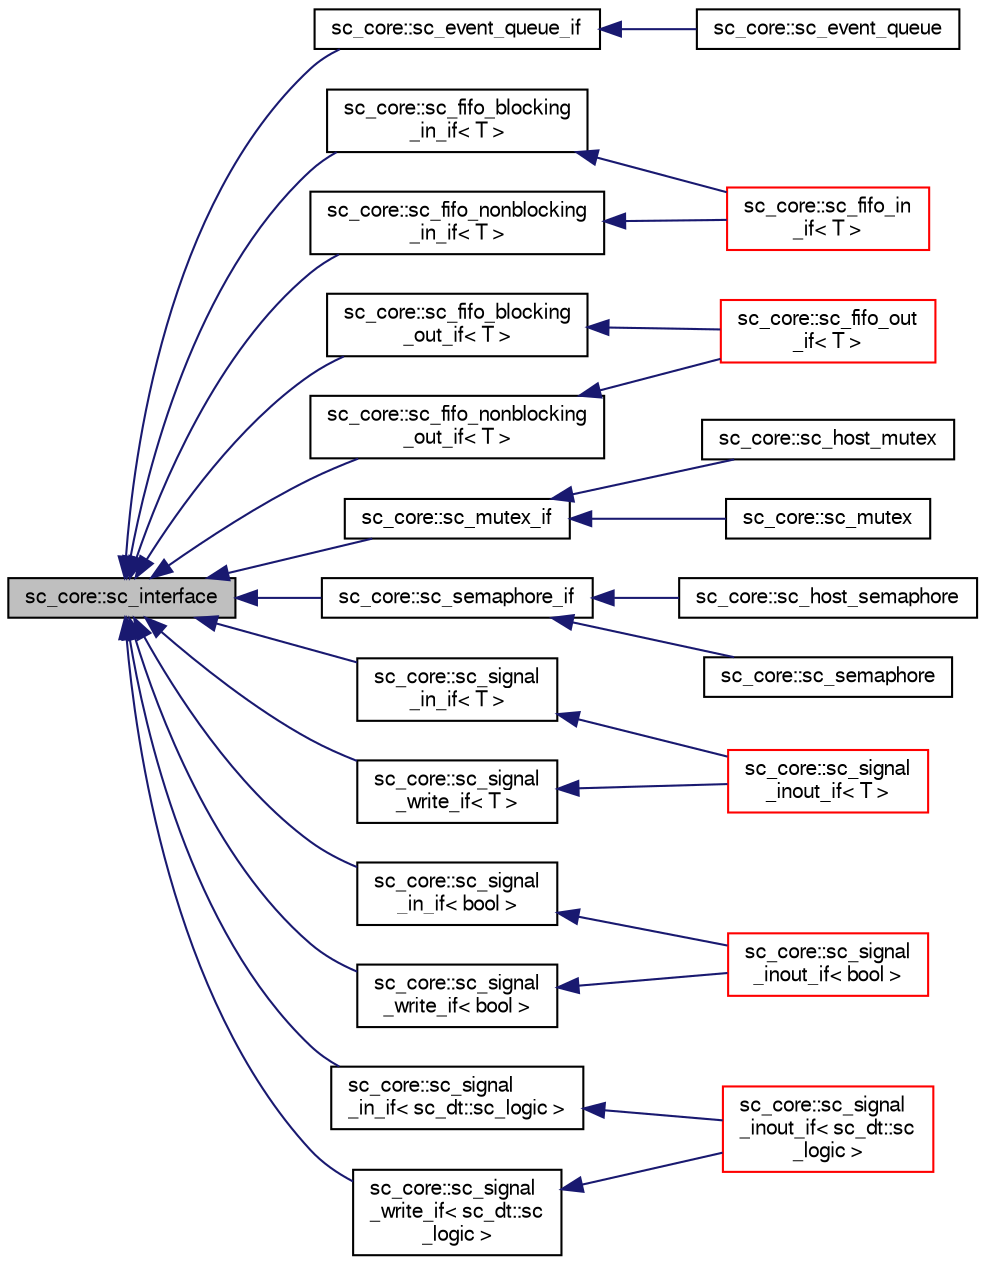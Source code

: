 digraph "sc_core::sc_interface"
{
  edge [fontname="FreeSans",fontsize="10",labelfontname="FreeSans",labelfontsize="10"];
  node [fontname="FreeSans",fontsize="10",shape=record];
  rankdir="LR";
  Node0 [label="sc_core::sc_interface",height=0.2,width=0.4,color="black", fillcolor="grey75", style="filled", fontcolor="black"];
  Node0 -> Node1 [dir="back",color="midnightblue",fontsize="10",style="solid",fontname="FreeSans"];
  Node1 [label="sc_core::sc_event_queue_if",height=0.2,width=0.4,color="black", fillcolor="white", style="filled",URL="$a01132.html"];
  Node1 -> Node2 [dir="back",color="midnightblue",fontsize="10",style="solid",fontname="FreeSans"];
  Node2 [label="sc_core::sc_event_queue",height=0.2,width=0.4,color="black", fillcolor="white", style="filled",URL="$a01136.html"];
  Node0 -> Node3 [dir="back",color="midnightblue",fontsize="10",style="solid",fontname="FreeSans"];
  Node3 [label="sc_core::sc_fifo_blocking\l_in_if\< T \>",height=0.2,width=0.4,color="black", fillcolor="white", style="filled",URL="$a01160.html"];
  Node3 -> Node4 [dir="back",color="midnightblue",fontsize="10",style="solid",fontname="FreeSans"];
  Node4 [label="sc_core::sc_fifo_in\l_if\< T \>",height=0.2,width=0.4,color="red", fillcolor="white", style="filled",URL="$a01164.html"];
  Node0 -> Node6 [dir="back",color="midnightblue",fontsize="10",style="solid",fontname="FreeSans"];
  Node6 [label="sc_core::sc_fifo_blocking\l_out_if\< T \>",height=0.2,width=0.4,color="black", fillcolor="white", style="filled",URL="$a01172.html"];
  Node6 -> Node7 [dir="back",color="midnightblue",fontsize="10",style="solid",fontname="FreeSans"];
  Node7 [label="sc_core::sc_fifo_out\l_if\< T \>",height=0.2,width=0.4,color="red", fillcolor="white", style="filled",URL="$a01176.html"];
  Node0 -> Node8 [dir="back",color="midnightblue",fontsize="10",style="solid",fontname="FreeSans"];
  Node8 [label="sc_core::sc_fifo_nonblocking\l_in_if\< T \>",height=0.2,width=0.4,color="black", fillcolor="white", style="filled",URL="$a01156.html"];
  Node8 -> Node4 [dir="back",color="midnightblue",fontsize="10",style="solid",fontname="FreeSans"];
  Node0 -> Node9 [dir="back",color="midnightblue",fontsize="10",style="solid",fontname="FreeSans"];
  Node9 [label="sc_core::sc_fifo_nonblocking\l_out_if\< T \>",height=0.2,width=0.4,color="black", fillcolor="white", style="filled",URL="$a01168.html"];
  Node9 -> Node7 [dir="back",color="midnightblue",fontsize="10",style="solid",fontname="FreeSans"];
  Node0 -> Node10 [dir="back",color="midnightblue",fontsize="10",style="solid",fontname="FreeSans"];
  Node10 [label="sc_core::sc_mutex_if",height=0.2,width=0.4,color="black", fillcolor="white", style="filled",URL="$a01204.html"];
  Node10 -> Node11 [dir="back",color="midnightblue",fontsize="10",style="solid",fontname="FreeSans"];
  Node11 [label="sc_core::sc_host_mutex",height=0.2,width=0.4,color="black", fillcolor="white", style="filled",URL="$a01188.html"];
  Node10 -> Node12 [dir="back",color="midnightblue",fontsize="10",style="solid",fontname="FreeSans"];
  Node12 [label="sc_core::sc_mutex",height=0.2,width=0.4,color="black", fillcolor="white", style="filled",URL="$a01200.html"];
  Node0 -> Node13 [dir="back",color="midnightblue",fontsize="10",style="solid",fontname="FreeSans"];
  Node13 [label="sc_core::sc_semaphore_if",height=0.2,width=0.4,color="black", fillcolor="white", style="filled",URL="$a01240.html"];
  Node13 -> Node14 [dir="back",color="midnightblue",fontsize="10",style="solid",fontname="FreeSans"];
  Node14 [label="sc_core::sc_host_semaphore",height=0.2,width=0.4,color="black", fillcolor="white", style="filled",URL="$a01192.html"];
  Node13 -> Node15 [dir="back",color="midnightblue",fontsize="10",style="solid",fontname="FreeSans"];
  Node15 [label="sc_core::sc_semaphore",height=0.2,width=0.4,color="black", fillcolor="white", style="filled",URL="$a01236.html"];
  Node0 -> Node16 [dir="back",color="midnightblue",fontsize="10",style="solid",fontname="FreeSans"];
  Node16 [label="sc_core::sc_signal\l_in_if\< T \>",height=0.2,width=0.4,color="black", fillcolor="white", style="filled",URL="$a01264.html"];
  Node16 -> Node17 [dir="back",color="midnightblue",fontsize="10",style="solid",fontname="FreeSans"];
  Node17 [label="sc_core::sc_signal\l_inout_if\< T \>",height=0.2,width=0.4,color="red", fillcolor="white", style="filled",URL="$a01280.html"];
  Node0 -> Node24 [dir="back",color="midnightblue",fontsize="10",style="solid",fontname="FreeSans"];
  Node24 [label="sc_core::sc_signal\l_in_if\< bool \>",height=0.2,width=0.4,color="black", fillcolor="white", style="filled",URL="$a01268.html"];
  Node24 -> Node25 [dir="back",color="midnightblue",fontsize="10",style="solid",fontname="FreeSans"];
  Node25 [label="sc_core::sc_signal\l_inout_if\< bool \>",height=0.2,width=0.4,color="red", fillcolor="white", style="filled",URL="$a01280.html"];
  Node0 -> Node29 [dir="back",color="midnightblue",fontsize="10",style="solid",fontname="FreeSans"];
  Node29 [label="sc_core::sc_signal\l_in_if\< sc_dt::sc_logic \>",height=0.2,width=0.4,color="black", fillcolor="white", style="filled",URL="$a01272.html"];
  Node29 -> Node30 [dir="back",color="midnightblue",fontsize="10",style="solid",fontname="FreeSans"];
  Node30 [label="sc_core::sc_signal\l_inout_if\< sc_dt::sc\l_logic \>",height=0.2,width=0.4,color="red", fillcolor="white", style="filled",URL="$a01280.html"];
  Node0 -> Node35 [dir="back",color="midnightblue",fontsize="10",style="solid",fontname="FreeSans"];
  Node35 [label="sc_core::sc_signal\l_write_if\< T \>",height=0.2,width=0.4,color="black", fillcolor="white", style="filled",URL="$a01276.html"];
  Node35 -> Node17 [dir="back",color="midnightblue",fontsize="10",style="solid",fontname="FreeSans"];
  Node0 -> Node36 [dir="back",color="midnightblue",fontsize="10",style="solid",fontname="FreeSans"];
  Node36 [label="sc_core::sc_signal\l_write_if\< bool \>",height=0.2,width=0.4,color="black", fillcolor="white", style="filled",URL="$a01276.html"];
  Node36 -> Node25 [dir="back",color="midnightblue",fontsize="10",style="solid",fontname="FreeSans"];
  Node0 -> Node37 [dir="back",color="midnightblue",fontsize="10",style="solid",fontname="FreeSans"];
  Node37 [label="sc_core::sc_signal\l_write_if\< sc_dt::sc\l_logic \>",height=0.2,width=0.4,color="black", fillcolor="white", style="filled",URL="$a01276.html"];
  Node37 -> Node30 [dir="back",color="midnightblue",fontsize="10",style="solid",fontname="FreeSans"];
}
